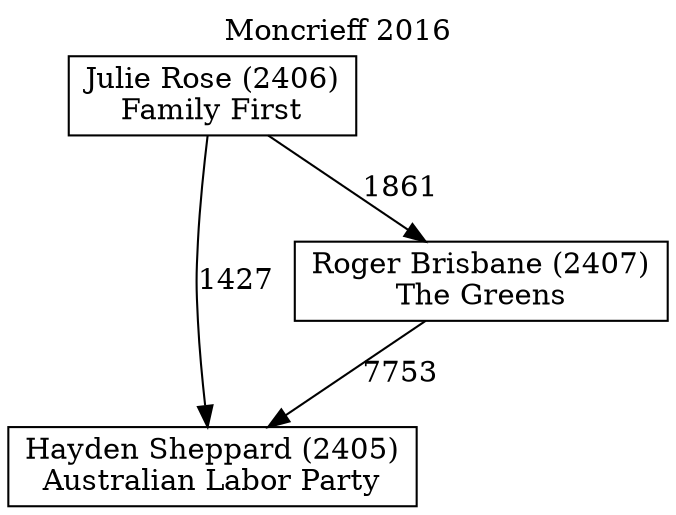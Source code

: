 // House preference flow
digraph "Hayden Sheppard (2405)_Moncrieff_2016" {
	graph [label="Moncrieff 2016" labelloc=t mclimit=10]
	node [shape=box]
	"Hayden Sheppard (2405)" [label="Hayden Sheppard (2405)
Australian Labor Party"]
	"Julie Rose (2406)" [label="Julie Rose (2406)
Family First"]
	"Roger Brisbane (2407)" [label="Roger Brisbane (2407)
The Greens"]
	"Julie Rose (2406)" -> "Hayden Sheppard (2405)" [label=1427]
	"Julie Rose (2406)" -> "Roger Brisbane (2407)" [label=1861]
	"Roger Brisbane (2407)" -> "Hayden Sheppard (2405)" [label=7753]
}
